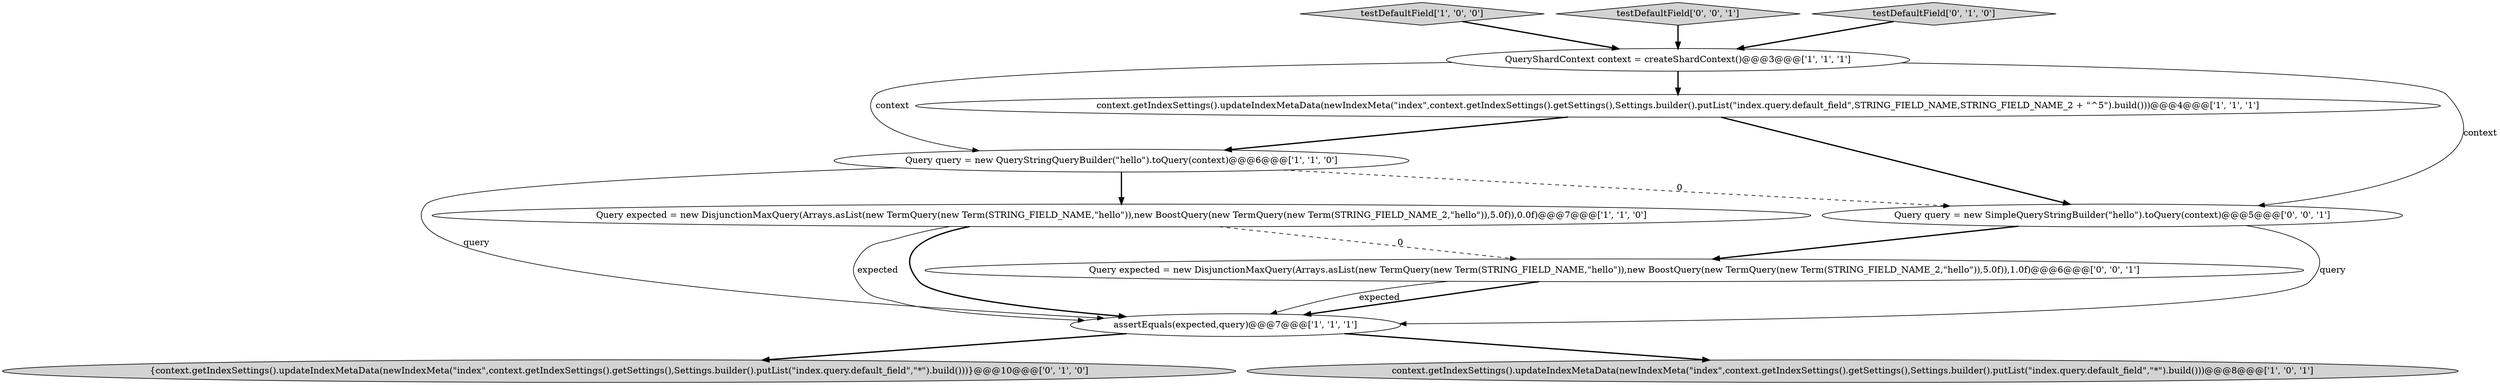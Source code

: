 digraph {
6 [style = filled, label = "Query query = new QueryStringQueryBuilder(\"hello\").toQuery(context)@@@6@@@['1', '1', '0']", fillcolor = white, shape = ellipse image = "AAA0AAABBB1BBB"];
1 [style = filled, label = "testDefaultField['1', '0', '0']", fillcolor = lightgray, shape = diamond image = "AAA0AAABBB1BBB"];
0 [style = filled, label = "context.getIndexSettings().updateIndexMetaData(newIndexMeta(\"index\",context.getIndexSettings().getSettings(),Settings.builder().putList(\"index.query.default_field\",STRING_FIELD_NAME,STRING_FIELD_NAME_2 + \"^5\").build()))@@@4@@@['1', '1', '1']", fillcolor = white, shape = ellipse image = "AAA0AAABBB1BBB"];
7 [style = filled, label = "{context.getIndexSettings().updateIndexMetaData(newIndexMeta(\"index\",context.getIndexSettings().getSettings(),Settings.builder().putList(\"index.query.default_field\",\"*\").build()))}@@@10@@@['0', '1', '0']", fillcolor = lightgray, shape = ellipse image = "AAA1AAABBB2BBB"];
2 [style = filled, label = "Query expected = new DisjunctionMaxQuery(Arrays.asList(new TermQuery(new Term(STRING_FIELD_NAME,\"hello\")),new BoostQuery(new TermQuery(new Term(STRING_FIELD_NAME_2,\"hello\")),5.0f)),0.0f)@@@7@@@['1', '1', '0']", fillcolor = white, shape = ellipse image = "AAA0AAABBB1BBB"];
4 [style = filled, label = "QueryShardContext context = createShardContext()@@@3@@@['1', '1', '1']", fillcolor = white, shape = ellipse image = "AAA0AAABBB1BBB"];
10 [style = filled, label = "testDefaultField['0', '0', '1']", fillcolor = lightgray, shape = diamond image = "AAA0AAABBB3BBB"];
11 [style = filled, label = "Query expected = new DisjunctionMaxQuery(Arrays.asList(new TermQuery(new Term(STRING_FIELD_NAME,\"hello\")),new BoostQuery(new TermQuery(new Term(STRING_FIELD_NAME_2,\"hello\")),5.0f)),1.0f)@@@6@@@['0', '0', '1']", fillcolor = white, shape = ellipse image = "AAA0AAABBB3BBB"];
9 [style = filled, label = "Query query = new SimpleQueryStringBuilder(\"hello\").toQuery(context)@@@5@@@['0', '0', '1']", fillcolor = white, shape = ellipse image = "AAA0AAABBB3BBB"];
3 [style = filled, label = "assertEquals(expected,query)@@@7@@@['1', '1', '1']", fillcolor = white, shape = ellipse image = "AAA0AAABBB1BBB"];
8 [style = filled, label = "testDefaultField['0', '1', '0']", fillcolor = lightgray, shape = diamond image = "AAA0AAABBB2BBB"];
5 [style = filled, label = "context.getIndexSettings().updateIndexMetaData(newIndexMeta(\"index\",context.getIndexSettings().getSettings(),Settings.builder().putList(\"index.query.default_field\",\"*\").build()))@@@8@@@['1', '0', '1']", fillcolor = lightgray, shape = ellipse image = "AAA0AAABBB1BBB"];
0->6 [style = bold, label=""];
2->3 [style = solid, label="expected"];
0->9 [style = bold, label=""];
11->3 [style = bold, label=""];
11->3 [style = solid, label="expected"];
2->11 [style = dashed, label="0"];
4->6 [style = solid, label="context"];
9->11 [style = bold, label=""];
10->4 [style = bold, label=""];
6->9 [style = dashed, label="0"];
4->9 [style = solid, label="context"];
8->4 [style = bold, label=""];
3->7 [style = bold, label=""];
6->3 [style = solid, label="query"];
9->3 [style = solid, label="query"];
3->5 [style = bold, label=""];
4->0 [style = bold, label=""];
6->2 [style = bold, label=""];
1->4 [style = bold, label=""];
2->3 [style = bold, label=""];
}
